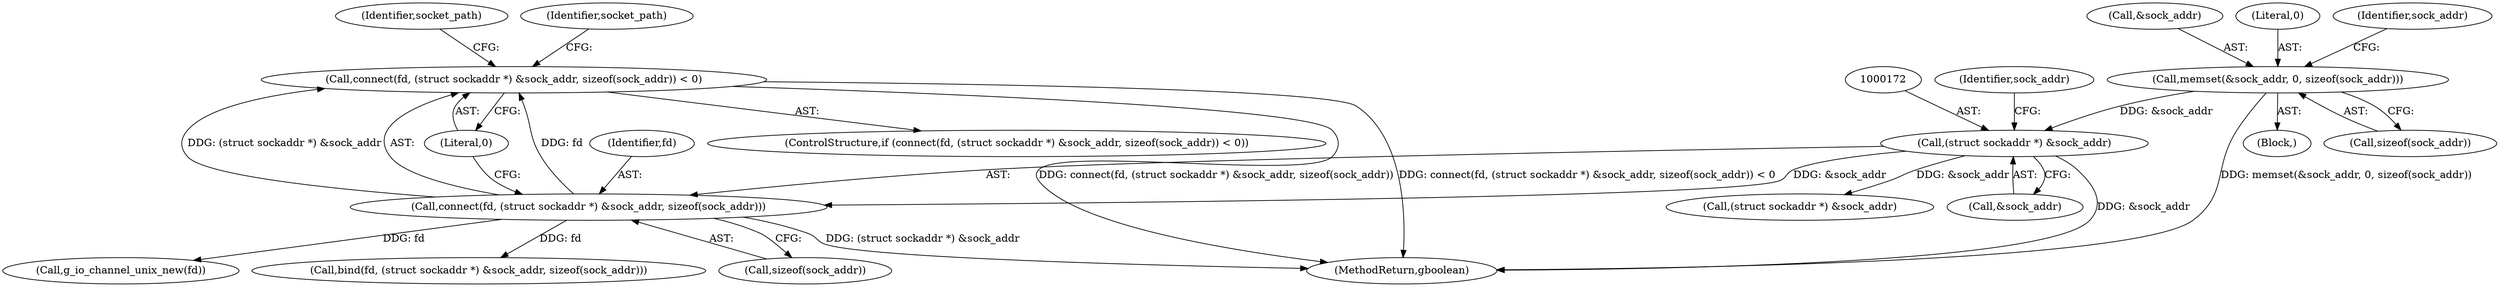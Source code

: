 digraph "0_lxde_f99163c6ff8b2f57c5f37b1ce5d62cf7450d4648@API" {
"1000168" [label="(Call,connect(fd, (struct sockaddr *) &sock_addr, sizeof(sock_addr)) < 0)"];
"1000169" [label="(Call,connect(fd, (struct sockaddr *) &sock_addr, sizeof(sock_addr)))"];
"1000171" [label="(Call,(struct sockaddr *) &sock_addr)"];
"1000146" [label="(Call,memset(&sock_addr, 0, sizeof(sock_addr)))"];
"1000278" [label="(Call,g_io_channel_unix_new(fd))"];
"1000175" [label="(Call,sizeof(sock_addr))"];
"1000177" [label="(Literal,0)"];
"1000167" [label="(ControlStructure,if (connect(fd, (struct sockaddr *) &sock_addr, sizeof(sock_addr)) < 0))"];
"1000180" [label="(Identifier,socket_path)"];
"1000171" [label="(Call,(struct sockaddr *) &sock_addr)"];
"1000120" [label="(Block,)"];
"1000147" [label="(Call,&sock_addr)"];
"1000169" [label="(Call,connect(fd, (struct sockaddr *) &sock_addr, sizeof(sock_addr)))"];
"1000146" [label="(Call,memset(&sock_addr, 0, sizeof(sock_addr)))"];
"1000187" [label="(Call,(struct sockaddr *) &sock_addr)"];
"1000168" [label="(Call,connect(fd, (struct sockaddr *) &sock_addr, sizeof(sock_addr)) < 0)"];
"1000149" [label="(Literal,0)"];
"1000154" [label="(Identifier,sock_addr)"];
"1000176" [label="(Identifier,sock_addr)"];
"1000274" [label="(Identifier,socket_path)"];
"1000170" [label="(Identifier,fd)"];
"1000173" [label="(Call,&sock_addr)"];
"1000150" [label="(Call,sizeof(sock_addr))"];
"1000336" [label="(MethodReturn,gboolean)"];
"1000185" [label="(Call,bind(fd, (struct sockaddr *) &sock_addr, sizeof(sock_addr)))"];
"1000168" -> "1000167"  [label="AST: "];
"1000168" -> "1000177"  [label="CFG: "];
"1000169" -> "1000168"  [label="AST: "];
"1000177" -> "1000168"  [label="AST: "];
"1000180" -> "1000168"  [label="CFG: "];
"1000274" -> "1000168"  [label="CFG: "];
"1000168" -> "1000336"  [label="DDG: connect(fd, (struct sockaddr *) &sock_addr, sizeof(sock_addr)) < 0"];
"1000168" -> "1000336"  [label="DDG: connect(fd, (struct sockaddr *) &sock_addr, sizeof(sock_addr))"];
"1000169" -> "1000168"  [label="DDG: fd"];
"1000169" -> "1000168"  [label="DDG: (struct sockaddr *) &sock_addr"];
"1000169" -> "1000175"  [label="CFG: "];
"1000170" -> "1000169"  [label="AST: "];
"1000171" -> "1000169"  [label="AST: "];
"1000175" -> "1000169"  [label="AST: "];
"1000177" -> "1000169"  [label="CFG: "];
"1000169" -> "1000336"  [label="DDG: (struct sockaddr *) &sock_addr"];
"1000171" -> "1000169"  [label="DDG: &sock_addr"];
"1000169" -> "1000185"  [label="DDG: fd"];
"1000169" -> "1000278"  [label="DDG: fd"];
"1000171" -> "1000173"  [label="CFG: "];
"1000172" -> "1000171"  [label="AST: "];
"1000173" -> "1000171"  [label="AST: "];
"1000176" -> "1000171"  [label="CFG: "];
"1000171" -> "1000336"  [label="DDG: &sock_addr"];
"1000146" -> "1000171"  [label="DDG: &sock_addr"];
"1000171" -> "1000187"  [label="DDG: &sock_addr"];
"1000146" -> "1000120"  [label="AST: "];
"1000146" -> "1000150"  [label="CFG: "];
"1000147" -> "1000146"  [label="AST: "];
"1000149" -> "1000146"  [label="AST: "];
"1000150" -> "1000146"  [label="AST: "];
"1000154" -> "1000146"  [label="CFG: "];
"1000146" -> "1000336"  [label="DDG: memset(&sock_addr, 0, sizeof(sock_addr))"];
}
